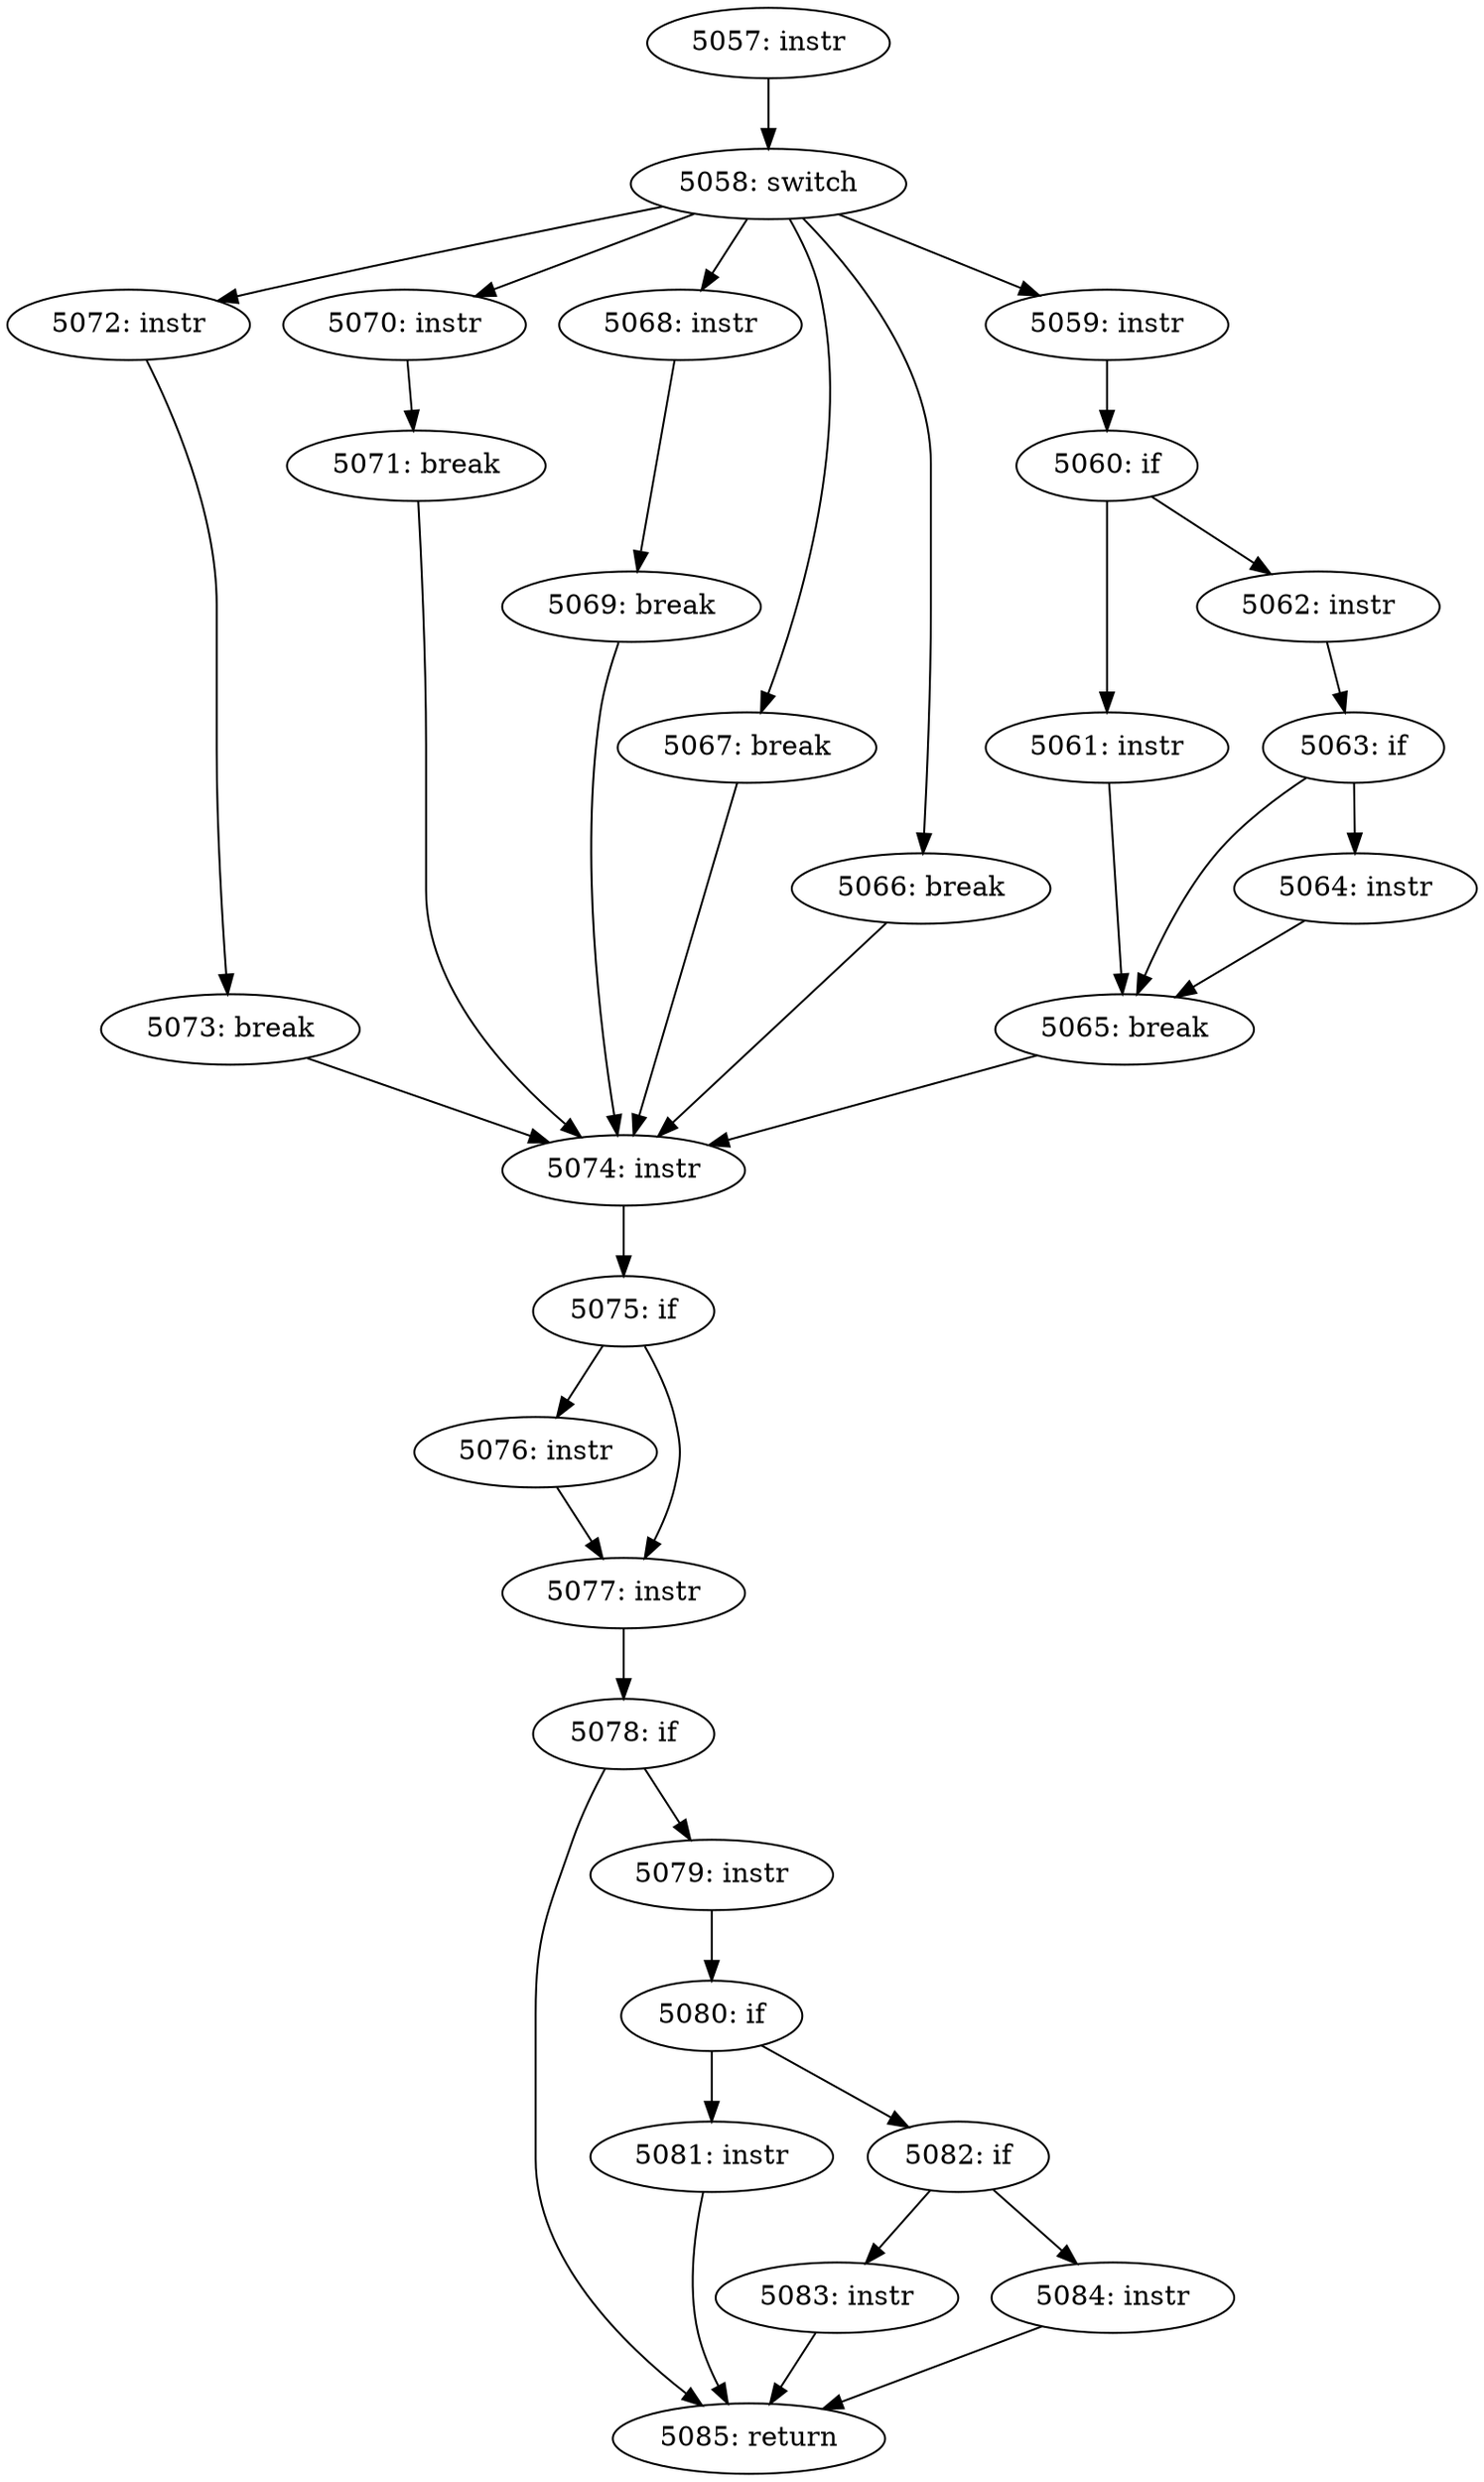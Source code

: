 digraph CFG_tcp_fin {
5057 [label="5057: instr"]
	5057 -> 5058
5058 [label="5058: switch"]
	5058 -> 5072
	5058 -> 5070
	5058 -> 5068
	5058 -> 5067
	5058 -> 5066
	5058 -> 5059
5059 [label="5059: instr"]
	5059 -> 5060
5060 [label="5060: if"]
	5060 -> 5061
	5060 -> 5062
5061 [label="5061: instr"]
	5061 -> 5065
5062 [label="5062: instr"]
	5062 -> 5063
5063 [label="5063: if"]
	5063 -> 5065
	5063 -> 5064
5064 [label="5064: instr"]
	5064 -> 5065
5065 [label="5065: break"]
	5065 -> 5074
5066 [label="5066: break"]
	5066 -> 5074
5067 [label="5067: break"]
	5067 -> 5074
5068 [label="5068: instr"]
	5068 -> 5069
5069 [label="5069: break"]
	5069 -> 5074
5070 [label="5070: instr"]
	5070 -> 5071
5071 [label="5071: break"]
	5071 -> 5074
5072 [label="5072: instr"]
	5072 -> 5073
5073 [label="5073: break"]
	5073 -> 5074
5074 [label="5074: instr"]
	5074 -> 5075
5075 [label="5075: if"]
	5075 -> 5076
	5075 -> 5077
5076 [label="5076: instr"]
	5076 -> 5077
5077 [label="5077: instr"]
	5077 -> 5078
5078 [label="5078: if"]
	5078 -> 5085
	5078 -> 5079
5079 [label="5079: instr"]
	5079 -> 5080
5080 [label="5080: if"]
	5080 -> 5081
	5080 -> 5082
5081 [label="5081: instr"]
	5081 -> 5085
5082 [label="5082: if"]
	5082 -> 5083
	5082 -> 5084
5083 [label="5083: instr"]
	5083 -> 5085
5084 [label="5084: instr"]
	5084 -> 5085
5085 [label="5085: return"]
	
}
